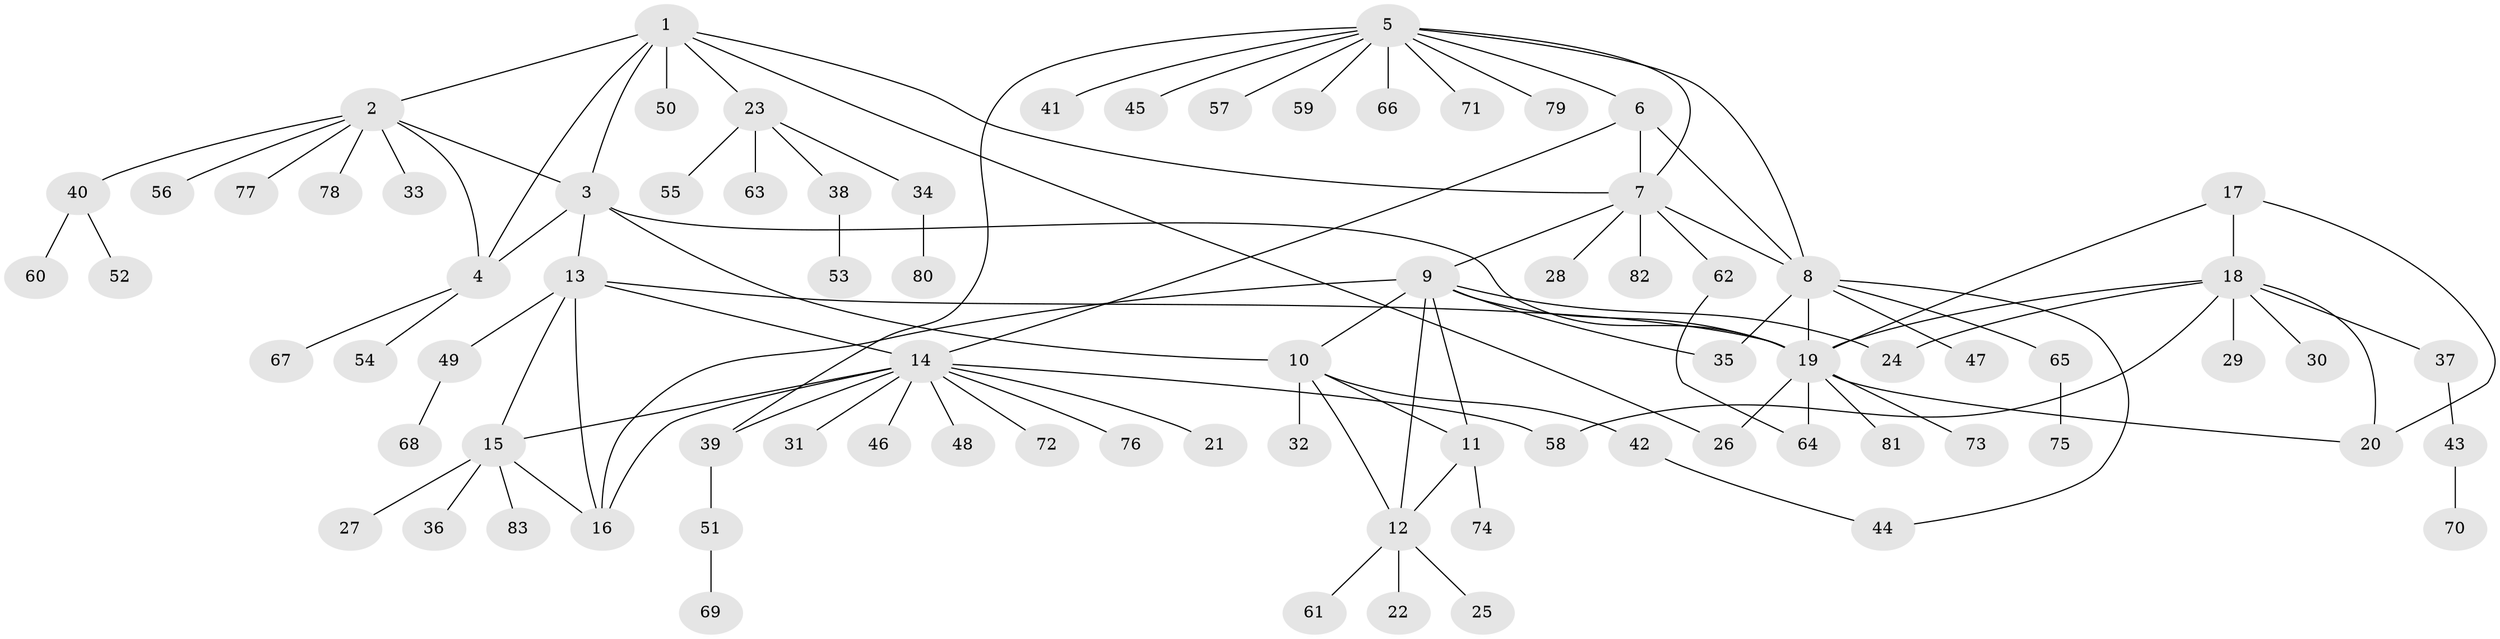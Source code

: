 // Generated by graph-tools (version 1.1) at 2025/02/03/09/25 03:02:48]
// undirected, 83 vertices, 110 edges
graph export_dot {
graph [start="1"]
  node [color=gray90,style=filled];
  1;
  2;
  3;
  4;
  5;
  6;
  7;
  8;
  9;
  10;
  11;
  12;
  13;
  14;
  15;
  16;
  17;
  18;
  19;
  20;
  21;
  22;
  23;
  24;
  25;
  26;
  27;
  28;
  29;
  30;
  31;
  32;
  33;
  34;
  35;
  36;
  37;
  38;
  39;
  40;
  41;
  42;
  43;
  44;
  45;
  46;
  47;
  48;
  49;
  50;
  51;
  52;
  53;
  54;
  55;
  56;
  57;
  58;
  59;
  60;
  61;
  62;
  63;
  64;
  65;
  66;
  67;
  68;
  69;
  70;
  71;
  72;
  73;
  74;
  75;
  76;
  77;
  78;
  79;
  80;
  81;
  82;
  83;
  1 -- 2;
  1 -- 3;
  1 -- 4;
  1 -- 7;
  1 -- 23;
  1 -- 26;
  1 -- 50;
  2 -- 3;
  2 -- 4;
  2 -- 33;
  2 -- 40;
  2 -- 56;
  2 -- 77;
  2 -- 78;
  3 -- 4;
  3 -- 10;
  3 -- 13;
  3 -- 19;
  4 -- 54;
  4 -- 67;
  5 -- 6;
  5 -- 7;
  5 -- 8;
  5 -- 39;
  5 -- 41;
  5 -- 45;
  5 -- 57;
  5 -- 59;
  5 -- 66;
  5 -- 71;
  5 -- 79;
  6 -- 7;
  6 -- 8;
  6 -- 14;
  7 -- 8;
  7 -- 9;
  7 -- 28;
  7 -- 62;
  7 -- 82;
  8 -- 19;
  8 -- 35;
  8 -- 44;
  8 -- 47;
  8 -- 65;
  9 -- 10;
  9 -- 11;
  9 -- 12;
  9 -- 16;
  9 -- 19;
  9 -- 24;
  9 -- 35;
  10 -- 11;
  10 -- 12;
  10 -- 32;
  10 -- 42;
  11 -- 12;
  11 -- 74;
  12 -- 22;
  12 -- 25;
  12 -- 61;
  13 -- 14;
  13 -- 15;
  13 -- 16;
  13 -- 19;
  13 -- 49;
  14 -- 15;
  14 -- 16;
  14 -- 21;
  14 -- 31;
  14 -- 39;
  14 -- 46;
  14 -- 48;
  14 -- 58;
  14 -- 72;
  14 -- 76;
  15 -- 16;
  15 -- 27;
  15 -- 36;
  15 -- 83;
  17 -- 18;
  17 -- 19;
  17 -- 20;
  18 -- 19;
  18 -- 20;
  18 -- 24;
  18 -- 29;
  18 -- 30;
  18 -- 37;
  18 -- 58;
  19 -- 20;
  19 -- 26;
  19 -- 64;
  19 -- 73;
  19 -- 81;
  23 -- 34;
  23 -- 38;
  23 -- 55;
  23 -- 63;
  34 -- 80;
  37 -- 43;
  38 -- 53;
  39 -- 51;
  40 -- 52;
  40 -- 60;
  42 -- 44;
  43 -- 70;
  49 -- 68;
  51 -- 69;
  62 -- 64;
  65 -- 75;
}
